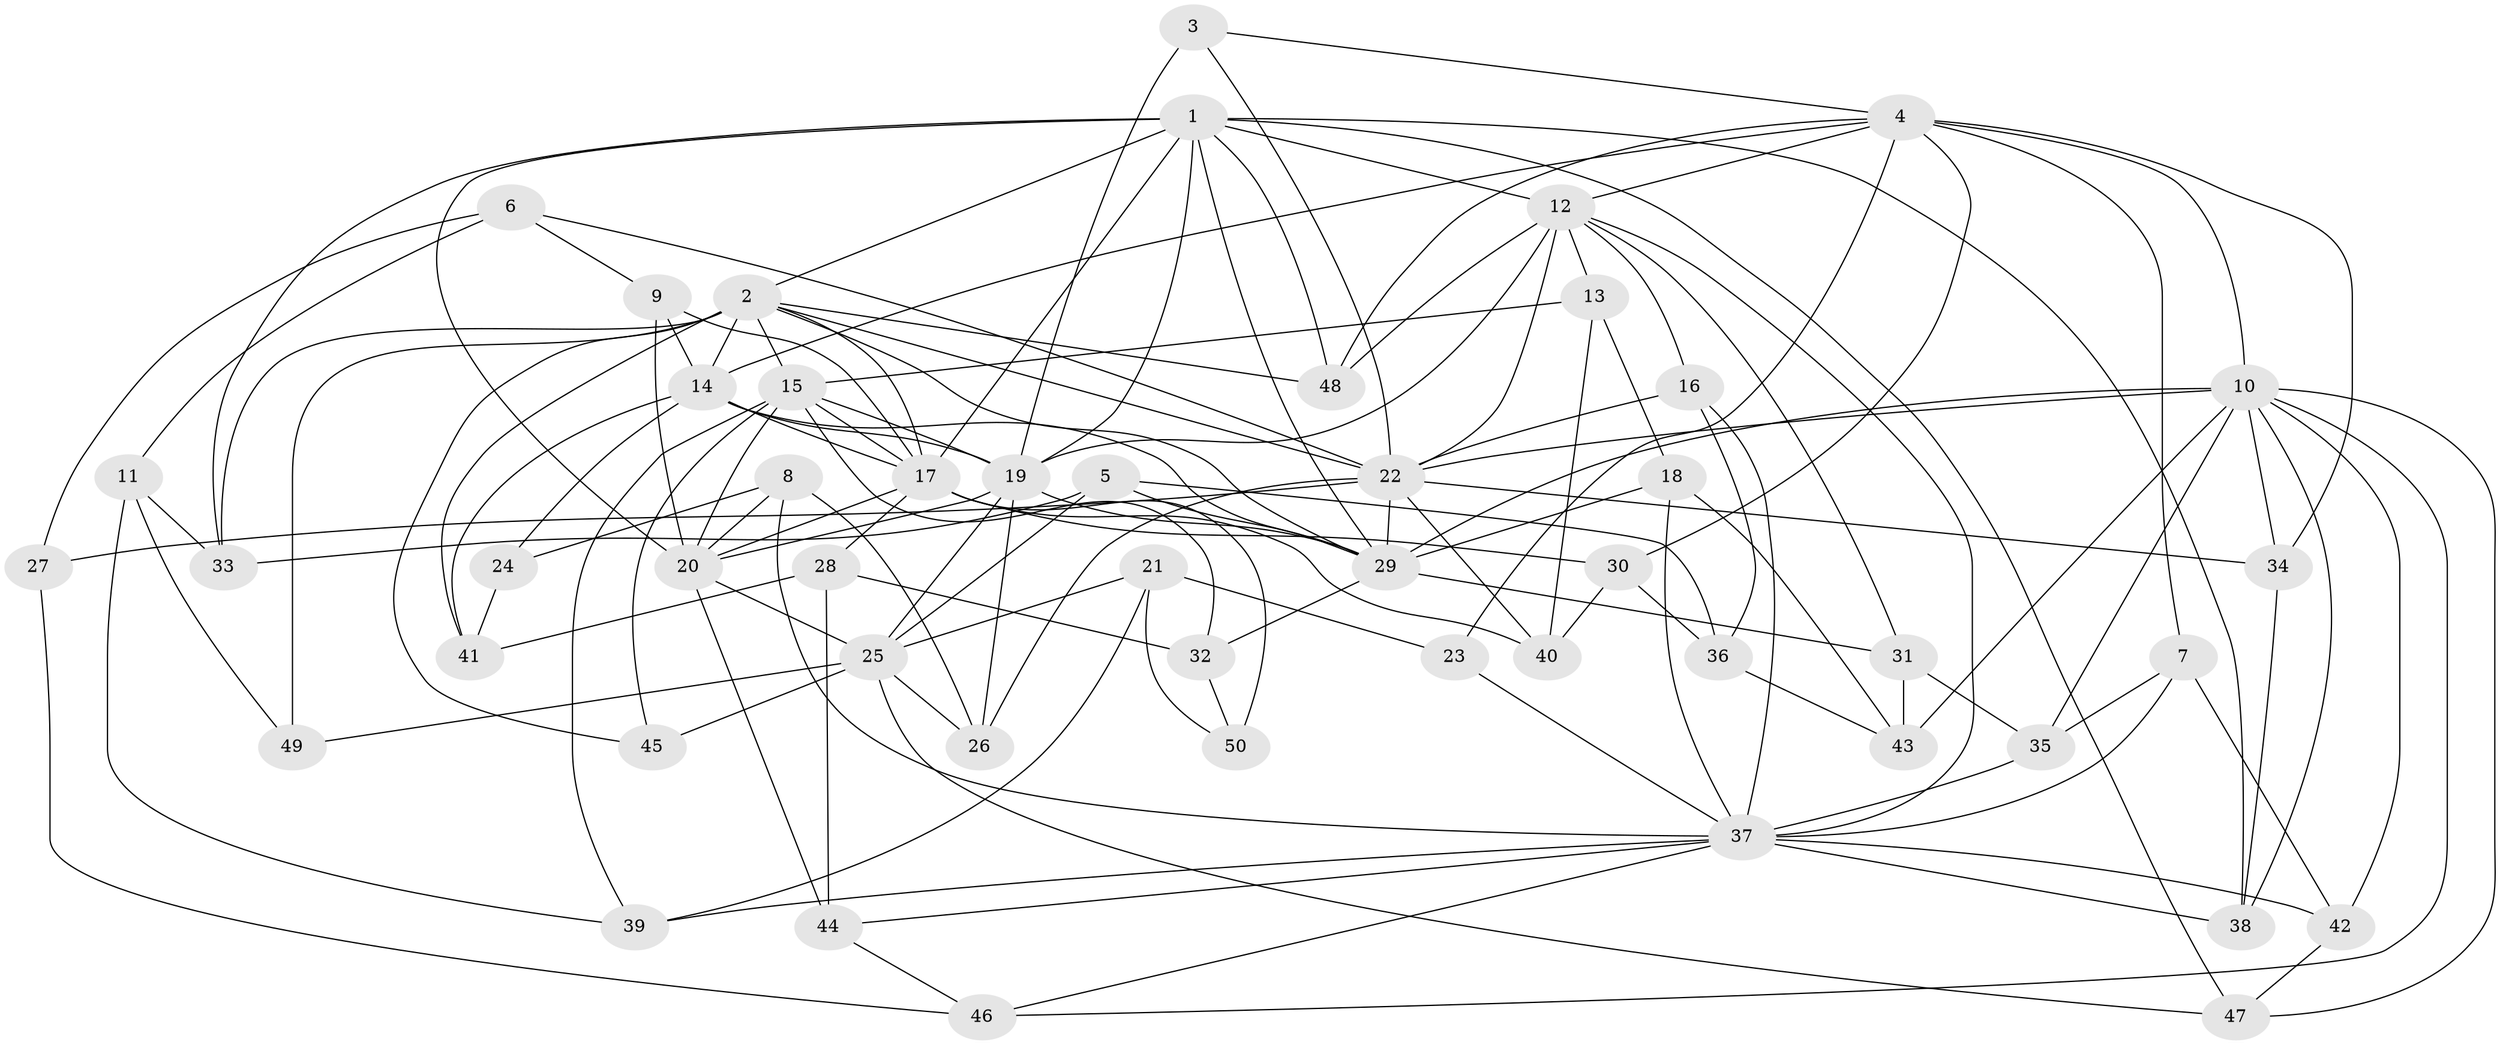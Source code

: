 // original degree distribution, {4: 1.0}
// Generated by graph-tools (version 1.1) at 2025/38/03/09/25 02:38:06]
// undirected, 50 vertices, 135 edges
graph export_dot {
graph [start="1"]
  node [color=gray90,style=filled];
  1;
  2;
  3;
  4;
  5;
  6;
  7;
  8;
  9;
  10;
  11;
  12;
  13;
  14;
  15;
  16;
  17;
  18;
  19;
  20;
  21;
  22;
  23;
  24;
  25;
  26;
  27;
  28;
  29;
  30;
  31;
  32;
  33;
  34;
  35;
  36;
  37;
  38;
  39;
  40;
  41;
  42;
  43;
  44;
  45;
  46;
  47;
  48;
  49;
  50;
  1 -- 2 [weight=1.0];
  1 -- 12 [weight=2.0];
  1 -- 17 [weight=2.0];
  1 -- 19 [weight=1.0];
  1 -- 20 [weight=1.0];
  1 -- 29 [weight=1.0];
  1 -- 33 [weight=1.0];
  1 -- 38 [weight=1.0];
  1 -- 47 [weight=1.0];
  1 -- 48 [weight=1.0];
  2 -- 14 [weight=1.0];
  2 -- 15 [weight=1.0];
  2 -- 17 [weight=1.0];
  2 -- 22 [weight=1.0];
  2 -- 29 [weight=1.0];
  2 -- 33 [weight=1.0];
  2 -- 41 [weight=1.0];
  2 -- 45 [weight=1.0];
  2 -- 48 [weight=1.0];
  2 -- 49 [weight=2.0];
  3 -- 4 [weight=1.0];
  3 -- 19 [weight=2.0];
  3 -- 22 [weight=1.0];
  4 -- 7 [weight=1.0];
  4 -- 10 [weight=1.0];
  4 -- 12 [weight=1.0];
  4 -- 14 [weight=1.0];
  4 -- 23 [weight=2.0];
  4 -- 30 [weight=1.0];
  4 -- 34 [weight=1.0];
  4 -- 48 [weight=1.0];
  5 -- 25 [weight=1.0];
  5 -- 29 [weight=1.0];
  5 -- 33 [weight=1.0];
  5 -- 36 [weight=1.0];
  6 -- 9 [weight=1.0];
  6 -- 11 [weight=1.0];
  6 -- 22 [weight=1.0];
  6 -- 27 [weight=1.0];
  7 -- 35 [weight=1.0];
  7 -- 37 [weight=1.0];
  7 -- 42 [weight=1.0];
  8 -- 20 [weight=1.0];
  8 -- 24 [weight=1.0];
  8 -- 26 [weight=1.0];
  8 -- 37 [weight=1.0];
  9 -- 14 [weight=1.0];
  9 -- 17 [weight=1.0];
  9 -- 20 [weight=1.0];
  10 -- 22 [weight=1.0];
  10 -- 29 [weight=1.0];
  10 -- 34 [weight=1.0];
  10 -- 35 [weight=1.0];
  10 -- 38 [weight=1.0];
  10 -- 42 [weight=1.0];
  10 -- 43 [weight=1.0];
  10 -- 46 [weight=1.0];
  10 -- 47 [weight=1.0];
  11 -- 33 [weight=1.0];
  11 -- 39 [weight=1.0];
  11 -- 49 [weight=1.0];
  12 -- 13 [weight=1.0];
  12 -- 16 [weight=1.0];
  12 -- 19 [weight=1.0];
  12 -- 22 [weight=1.0];
  12 -- 31 [weight=1.0];
  12 -- 37 [weight=1.0];
  12 -- 48 [weight=1.0];
  13 -- 15 [weight=1.0];
  13 -- 18 [weight=1.0];
  13 -- 40 [weight=1.0];
  14 -- 17 [weight=1.0];
  14 -- 19 [weight=2.0];
  14 -- 24 [weight=2.0];
  14 -- 29 [weight=1.0];
  14 -- 41 [weight=1.0];
  15 -- 17 [weight=1.0];
  15 -- 19 [weight=1.0];
  15 -- 20 [weight=1.0];
  15 -- 32 [weight=1.0];
  15 -- 39 [weight=1.0];
  15 -- 45 [weight=1.0];
  16 -- 22 [weight=1.0];
  16 -- 36 [weight=1.0];
  16 -- 37 [weight=1.0];
  17 -- 20 [weight=1.0];
  17 -- 28 [weight=1.0];
  17 -- 30 [weight=1.0];
  17 -- 40 [weight=1.0];
  17 -- 50 [weight=2.0];
  18 -- 29 [weight=1.0];
  18 -- 37 [weight=1.0];
  18 -- 43 [weight=1.0];
  19 -- 20 [weight=1.0];
  19 -- 25 [weight=2.0];
  19 -- 26 [weight=1.0];
  19 -- 29 [weight=1.0];
  20 -- 25 [weight=1.0];
  20 -- 44 [weight=1.0];
  21 -- 23 [weight=1.0];
  21 -- 25 [weight=1.0];
  21 -- 39 [weight=1.0];
  21 -- 50 [weight=1.0];
  22 -- 26 [weight=1.0];
  22 -- 27 [weight=2.0];
  22 -- 29 [weight=1.0];
  22 -- 34 [weight=1.0];
  22 -- 40 [weight=1.0];
  23 -- 37 [weight=1.0];
  24 -- 41 [weight=1.0];
  25 -- 26 [weight=1.0];
  25 -- 45 [weight=2.0];
  25 -- 47 [weight=1.0];
  25 -- 49 [weight=1.0];
  27 -- 46 [weight=1.0];
  28 -- 32 [weight=1.0];
  28 -- 41 [weight=1.0];
  28 -- 44 [weight=1.0];
  29 -- 31 [weight=1.0];
  29 -- 32 [weight=1.0];
  30 -- 36 [weight=1.0];
  30 -- 40 [weight=1.0];
  31 -- 35 [weight=1.0];
  31 -- 43 [weight=1.0];
  32 -- 50 [weight=1.0];
  34 -- 38 [weight=1.0];
  35 -- 37 [weight=1.0];
  36 -- 43 [weight=1.0];
  37 -- 38 [weight=1.0];
  37 -- 39 [weight=1.0];
  37 -- 42 [weight=1.0];
  37 -- 44 [weight=1.0];
  37 -- 46 [weight=1.0];
  42 -- 47 [weight=1.0];
  44 -- 46 [weight=1.0];
}
